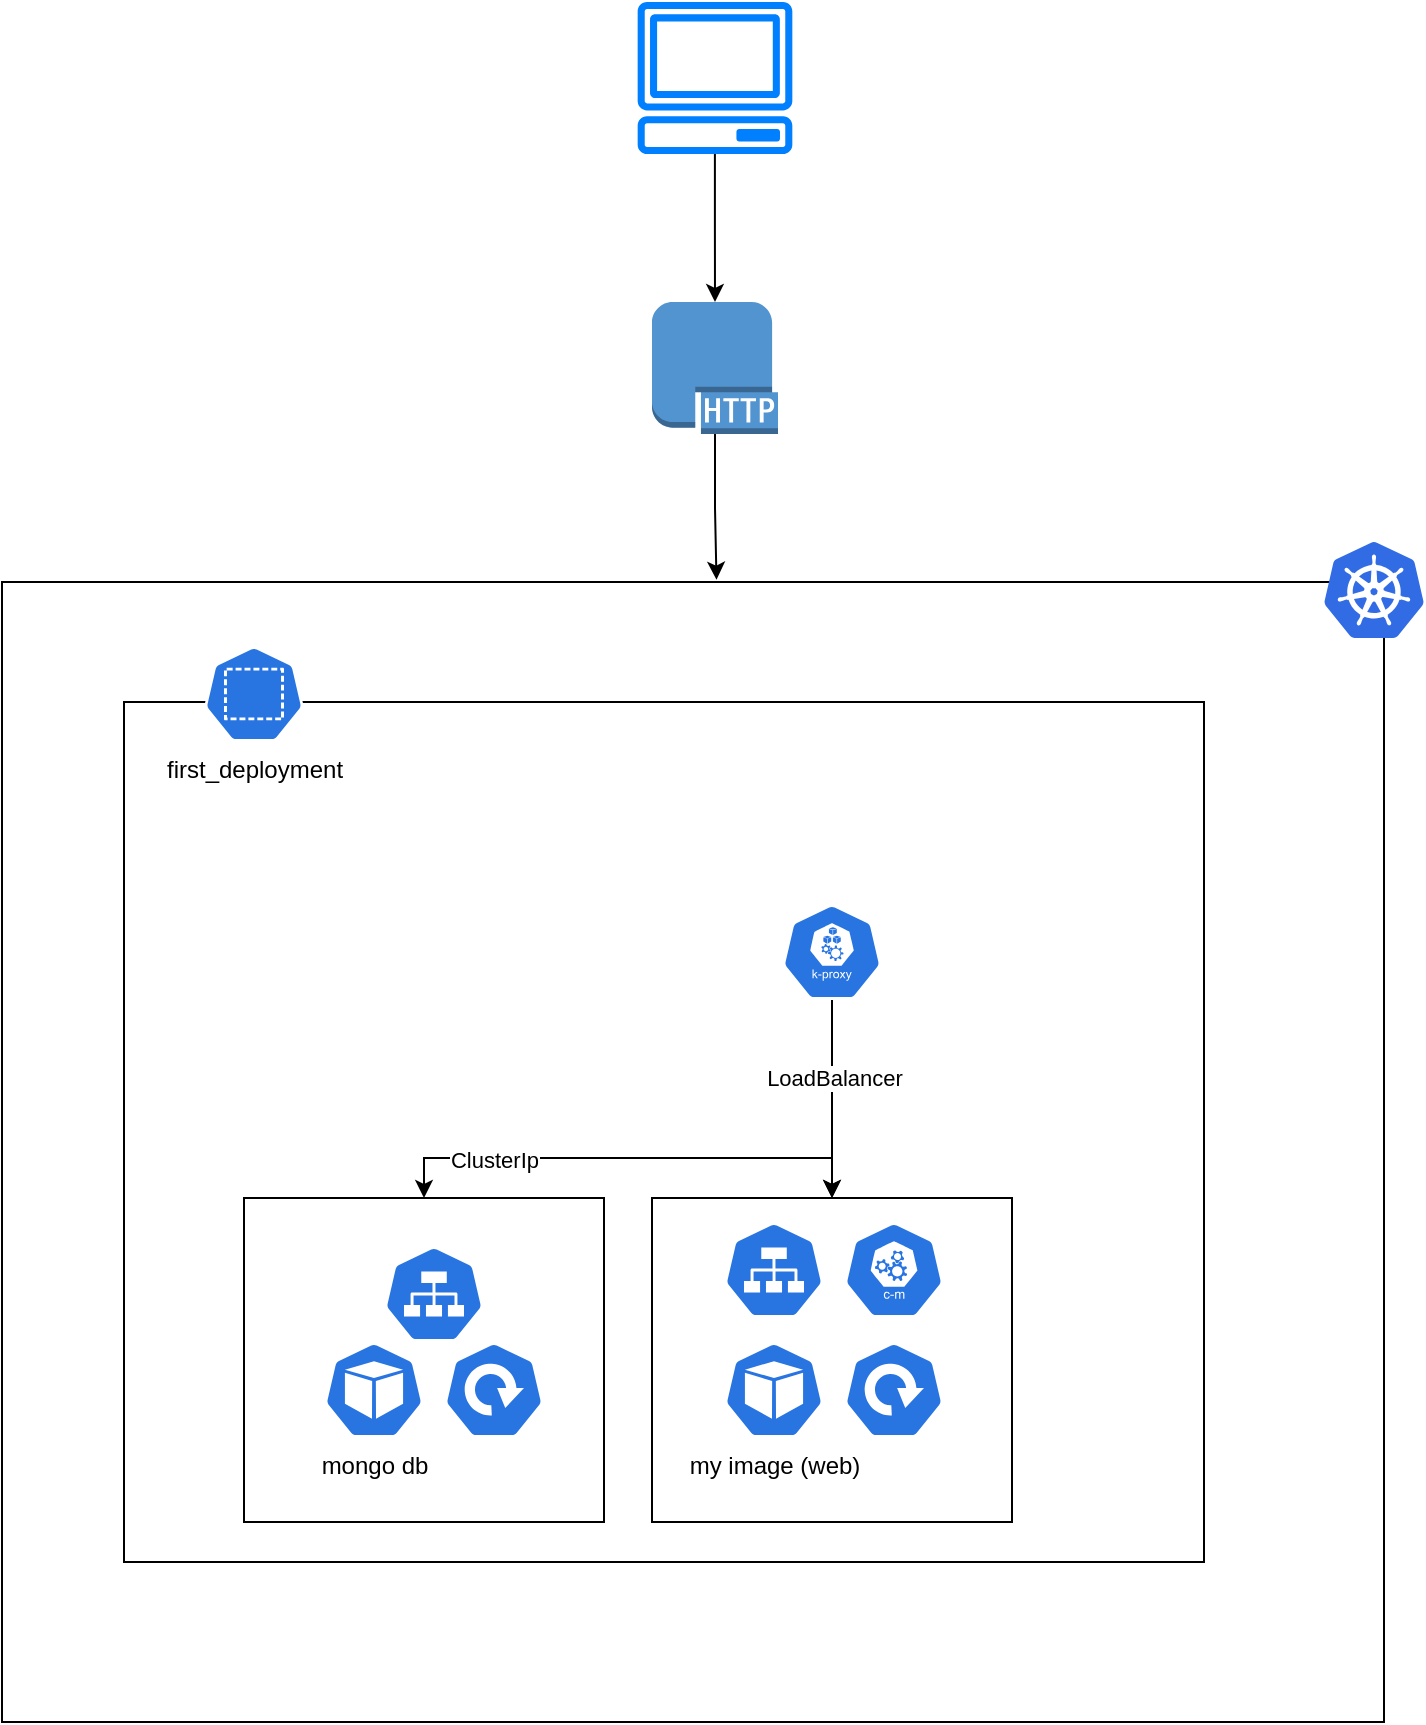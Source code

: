 <mxfile version="21.5.0" type="github">
  <diagram name="Page-1" id="YH8kJHwPQespCNUCo2Ox">
    <mxGraphModel dx="1461" dy="913" grid="1" gridSize="10" guides="1" tooltips="1" connect="1" arrows="1" fold="1" page="1" pageScale="1" pageWidth="827" pageHeight="1169" math="0" shadow="0">
      <root>
        <mxCell id="0" />
        <mxCell id="1" parent="0" />
        <mxCell id="qGzZp2ez-253wmJwrgJB-6" value="" style="rounded=0;whiteSpace=wrap;html=1;" parent="1" vertex="1">
          <mxGeometry x="89" y="400" width="691" height="570" as="geometry" />
        </mxCell>
        <mxCell id="wYfNqGMoXcK44aY6QEyR-5" value="" style="rounded=0;whiteSpace=wrap;html=1;" vertex="1" parent="1">
          <mxGeometry x="150" y="460" width="540" height="430" as="geometry" />
        </mxCell>
        <mxCell id="wYfNqGMoXcK44aY6QEyR-18" value="" style="rounded=0;whiteSpace=wrap;html=1;" vertex="1" parent="1">
          <mxGeometry x="414" y="708" width="180" height="162" as="geometry" />
        </mxCell>
        <mxCell id="wYfNqGMoXcK44aY6QEyR-19" style="edgeStyle=orthogonalEdgeStyle;rounded=0;orthogonalLoop=1;jettySize=auto;html=1;entryX=0.5;entryY=0;entryDx=0;entryDy=0;exitX=0.5;exitY=0;exitDx=0;exitDy=0;startArrow=classic;startFill=1;" edge="1" parent="1" source="wYfNqGMoXcK44aY6QEyR-15" target="wYfNqGMoXcK44aY6QEyR-18">
          <mxGeometry relative="1" as="geometry" />
        </mxCell>
        <mxCell id="wYfNqGMoXcK44aY6QEyR-23" value="ClusterIp" style="edgeLabel;html=1;align=center;verticalAlign=middle;resizable=0;points=[];" vertex="1" connectable="0" parent="wYfNqGMoXcK44aY6QEyR-19">
          <mxGeometry x="-0.724" y="-1" relative="1" as="geometry">
            <mxPoint x="21" as="offset" />
          </mxGeometry>
        </mxCell>
        <mxCell id="wYfNqGMoXcK44aY6QEyR-15" value="" style="rounded=0;whiteSpace=wrap;html=1;" vertex="1" parent="1">
          <mxGeometry x="210" y="708" width="180" height="162" as="geometry" />
        </mxCell>
        <mxCell id="wYfNqGMoXcK44aY6QEyR-12" style="edgeStyle=orthogonalEdgeStyle;rounded=0;orthogonalLoop=1;jettySize=auto;html=1;entryX=0.5;entryY=0;entryDx=0;entryDy=0;entryPerimeter=0;" edge="1" parent="1" source="qGzZp2ez-253wmJwrgJB-2" target="qGzZp2ez-253wmJwrgJB-3">
          <mxGeometry relative="1" as="geometry" />
        </mxCell>
        <mxCell id="qGzZp2ez-253wmJwrgJB-2" value="" style="sketch=0;outlineConnect=0;fillColor=#007FFF;strokeColor=#6c8ebf;dashed=0;verticalLabelPosition=bottom;verticalAlign=top;align=center;html=1;fontSize=12;fontStyle=0;aspect=fixed;pointerEvents=1;shape=mxgraph.aws4.client;" parent="1" vertex="1">
          <mxGeometry x="406.5" y="110" width="78" height="76" as="geometry" />
        </mxCell>
        <mxCell id="wYfNqGMoXcK44aY6QEyR-13" style="edgeStyle=orthogonalEdgeStyle;rounded=0;orthogonalLoop=1;jettySize=auto;html=1;entryX=0.517;entryY=-0.002;entryDx=0;entryDy=0;entryPerimeter=0;" edge="1" parent="1" source="qGzZp2ez-253wmJwrgJB-3" target="qGzZp2ez-253wmJwrgJB-6">
          <mxGeometry relative="1" as="geometry" />
        </mxCell>
        <mxCell id="qGzZp2ez-253wmJwrgJB-3" value="" style="outlineConnect=0;dashed=0;verticalLabelPosition=bottom;verticalAlign=top;align=center;html=1;shape=mxgraph.aws3.http_protocol;fillColor=#5294CF;gradientColor=none;" parent="1" vertex="1">
          <mxGeometry x="414" y="260" width="63" height="66" as="geometry" />
        </mxCell>
        <mxCell id="qGzZp2ez-253wmJwrgJB-7" value="mongo db" style="sketch=0;html=1;dashed=0;whitespace=wrap;fillColor=#2875E2;strokeColor=#ffffff;points=[[0.005,0.63,0],[0.1,0.2,0],[0.9,0.2,0],[0.5,0,0],[0.995,0.63,0],[0.72,0.99,0],[0.5,1,0],[0.28,0.99,0]];verticalLabelPosition=bottom;align=center;verticalAlign=top;shape=mxgraph.kubernetes.icon;prIcon=pod" parent="1" vertex="1">
          <mxGeometry x="250" y="780" width="50" height="48" as="geometry" />
        </mxCell>
        <mxCell id="qGzZp2ez-253wmJwrgJB-8" value="my image (web)" style="sketch=0;html=1;dashed=0;whitespace=wrap;fillColor=#2875E2;strokeColor=#ffffff;points=[[0.005,0.63,0],[0.1,0.2,0],[0.9,0.2,0],[0.5,0,0],[0.995,0.63,0],[0.72,0.99,0],[0.5,1,0],[0.28,0.99,0]];verticalLabelPosition=bottom;align=center;verticalAlign=top;shape=mxgraph.kubernetes.icon;prIcon=pod" parent="1" vertex="1">
          <mxGeometry x="450" y="780" width="50" height="48" as="geometry" />
        </mxCell>
        <mxCell id="qGzZp2ez-253wmJwrgJB-9" value="" style="image;sketch=0;aspect=fixed;html=1;points=[];align=center;fontSize=12;image=img/lib/mscae/Kubernetes.svg;" parent="1" vertex="1">
          <mxGeometry x="750" y="380" width="50" height="48" as="geometry" />
        </mxCell>
        <mxCell id="qGzZp2ez-253wmJwrgJB-11" value="first_deployment" style="sketch=0;html=1;dashed=0;whitespace=wrap;fillColor=#2875E2;strokeColor=#ffffff;points=[[0.005,0.63,0],[0.1,0.2,0],[0.9,0.2,0],[0.5,0,0],[0.995,0.63,0],[0.72,0.99,0],[0.5,1,0],[0.28,0.99,0]];verticalLabelPosition=bottom;align=center;verticalAlign=top;shape=mxgraph.kubernetes.icon;prIcon=ns" parent="1" vertex="1">
          <mxGeometry x="190" y="432" width="50" height="48" as="geometry" />
        </mxCell>
        <mxCell id="wYfNqGMoXcK44aY6QEyR-1" value="" style="sketch=0;html=1;dashed=0;whitespace=wrap;fillColor=#2875E2;strokeColor=#ffffff;points=[[0.005,0.63,0],[0.1,0.2,0],[0.9,0.2,0],[0.5,0,0],[0.995,0.63,0],[0.72,0.99,0],[0.5,1,0],[0.28,0.99,0]];verticalLabelPosition=bottom;align=center;verticalAlign=top;shape=mxgraph.kubernetes.icon;prIcon=svc;labelBackgroundColor=default;" vertex="1" parent="1">
          <mxGeometry x="280" y="732" width="50" height="48" as="geometry" />
        </mxCell>
        <mxCell id="wYfNqGMoXcK44aY6QEyR-2" value="" style="sketch=0;html=1;dashed=0;whitespace=wrap;fillColor=#2875E2;strokeColor=#ffffff;points=[[0.005,0.63,0],[0.1,0.2,0],[0.9,0.2,0],[0.5,0,0],[0.995,0.63,0],[0.72,0.99,0],[0.5,1,0],[0.28,0.99,0]];verticalLabelPosition=bottom;align=center;verticalAlign=top;shape=mxgraph.kubernetes.icon;prIcon=svc" vertex="1" parent="1">
          <mxGeometry x="450" y="720" width="50" height="48" as="geometry" />
        </mxCell>
        <mxCell id="wYfNqGMoXcK44aY6QEyR-3" value="" style="sketch=0;html=1;dashed=0;whitespace=wrap;fillColor=#2875E2;strokeColor=#ffffff;points=[[0.005,0.63,0],[0.1,0.2,0],[0.9,0.2,0],[0.5,0,0],[0.995,0.63,0],[0.72,0.99,0],[0.5,1,0],[0.28,0.99,0]];verticalLabelPosition=bottom;align=center;verticalAlign=top;shape=mxgraph.kubernetes.icon;prIcon=deploy" vertex="1" parent="1">
          <mxGeometry x="310" y="780" width="50" height="48" as="geometry" />
        </mxCell>
        <mxCell id="wYfNqGMoXcK44aY6QEyR-4" value="" style="sketch=0;html=1;dashed=0;whitespace=wrap;fillColor=#2875E2;strokeColor=#ffffff;points=[[0.005,0.63,0],[0.1,0.2,0],[0.9,0.2,0],[0.5,0,0],[0.995,0.63,0],[0.72,0.99,0],[0.5,1,0],[0.28,0.99,0]];verticalLabelPosition=bottom;align=center;verticalAlign=top;shape=mxgraph.kubernetes.icon;prIcon=deploy" vertex="1" parent="1">
          <mxGeometry x="510" y="780" width="50" height="48" as="geometry" />
        </mxCell>
        <mxCell id="wYfNqGMoXcK44aY6QEyR-6" value="" style="sketch=0;html=1;dashed=0;whitespace=wrap;fillColor=#2875E2;strokeColor=#ffffff;points=[[0.005,0.63,0],[0.1,0.2,0],[0.9,0.2,0],[0.5,0,0],[0.995,0.63,0],[0.72,0.99,0],[0.5,1,0],[0.28,0.99,0]];verticalLabelPosition=bottom;align=center;verticalAlign=top;shape=mxgraph.kubernetes.icon;prIcon=c_m" vertex="1" parent="1">
          <mxGeometry x="510" y="720" width="50" height="48" as="geometry" />
        </mxCell>
        <mxCell id="wYfNqGMoXcK44aY6QEyR-21" style="edgeStyle=orthogonalEdgeStyle;rounded=0;orthogonalLoop=1;jettySize=auto;html=1;" edge="1" parent="1" source="wYfNqGMoXcK44aY6QEyR-20" target="wYfNqGMoXcK44aY6QEyR-18">
          <mxGeometry relative="1" as="geometry" />
        </mxCell>
        <mxCell id="wYfNqGMoXcK44aY6QEyR-22" value="LoadBalancer" style="edgeLabel;html=1;align=center;verticalAlign=middle;resizable=0;points=[];" vertex="1" connectable="0" parent="wYfNqGMoXcK44aY6QEyR-21">
          <mxGeometry x="-0.226" y="1" relative="1" as="geometry">
            <mxPoint as="offset" />
          </mxGeometry>
        </mxCell>
        <mxCell id="wYfNqGMoXcK44aY6QEyR-20" value="" style="sketch=0;html=1;dashed=0;whitespace=wrap;fillColor=#2875E2;strokeColor=#ffffff;points=[[0.005,0.63,0],[0.1,0.2,0],[0.9,0.2,0],[0.5,0,0],[0.995,0.63,0],[0.72,0.99,0],[0.5,1,0],[0.28,0.99,0]];verticalLabelPosition=bottom;align=center;verticalAlign=top;shape=mxgraph.kubernetes.icon;prIcon=k_proxy" vertex="1" parent="1">
          <mxGeometry x="479" y="561" width="50" height="48" as="geometry" />
        </mxCell>
      </root>
    </mxGraphModel>
  </diagram>
</mxfile>
